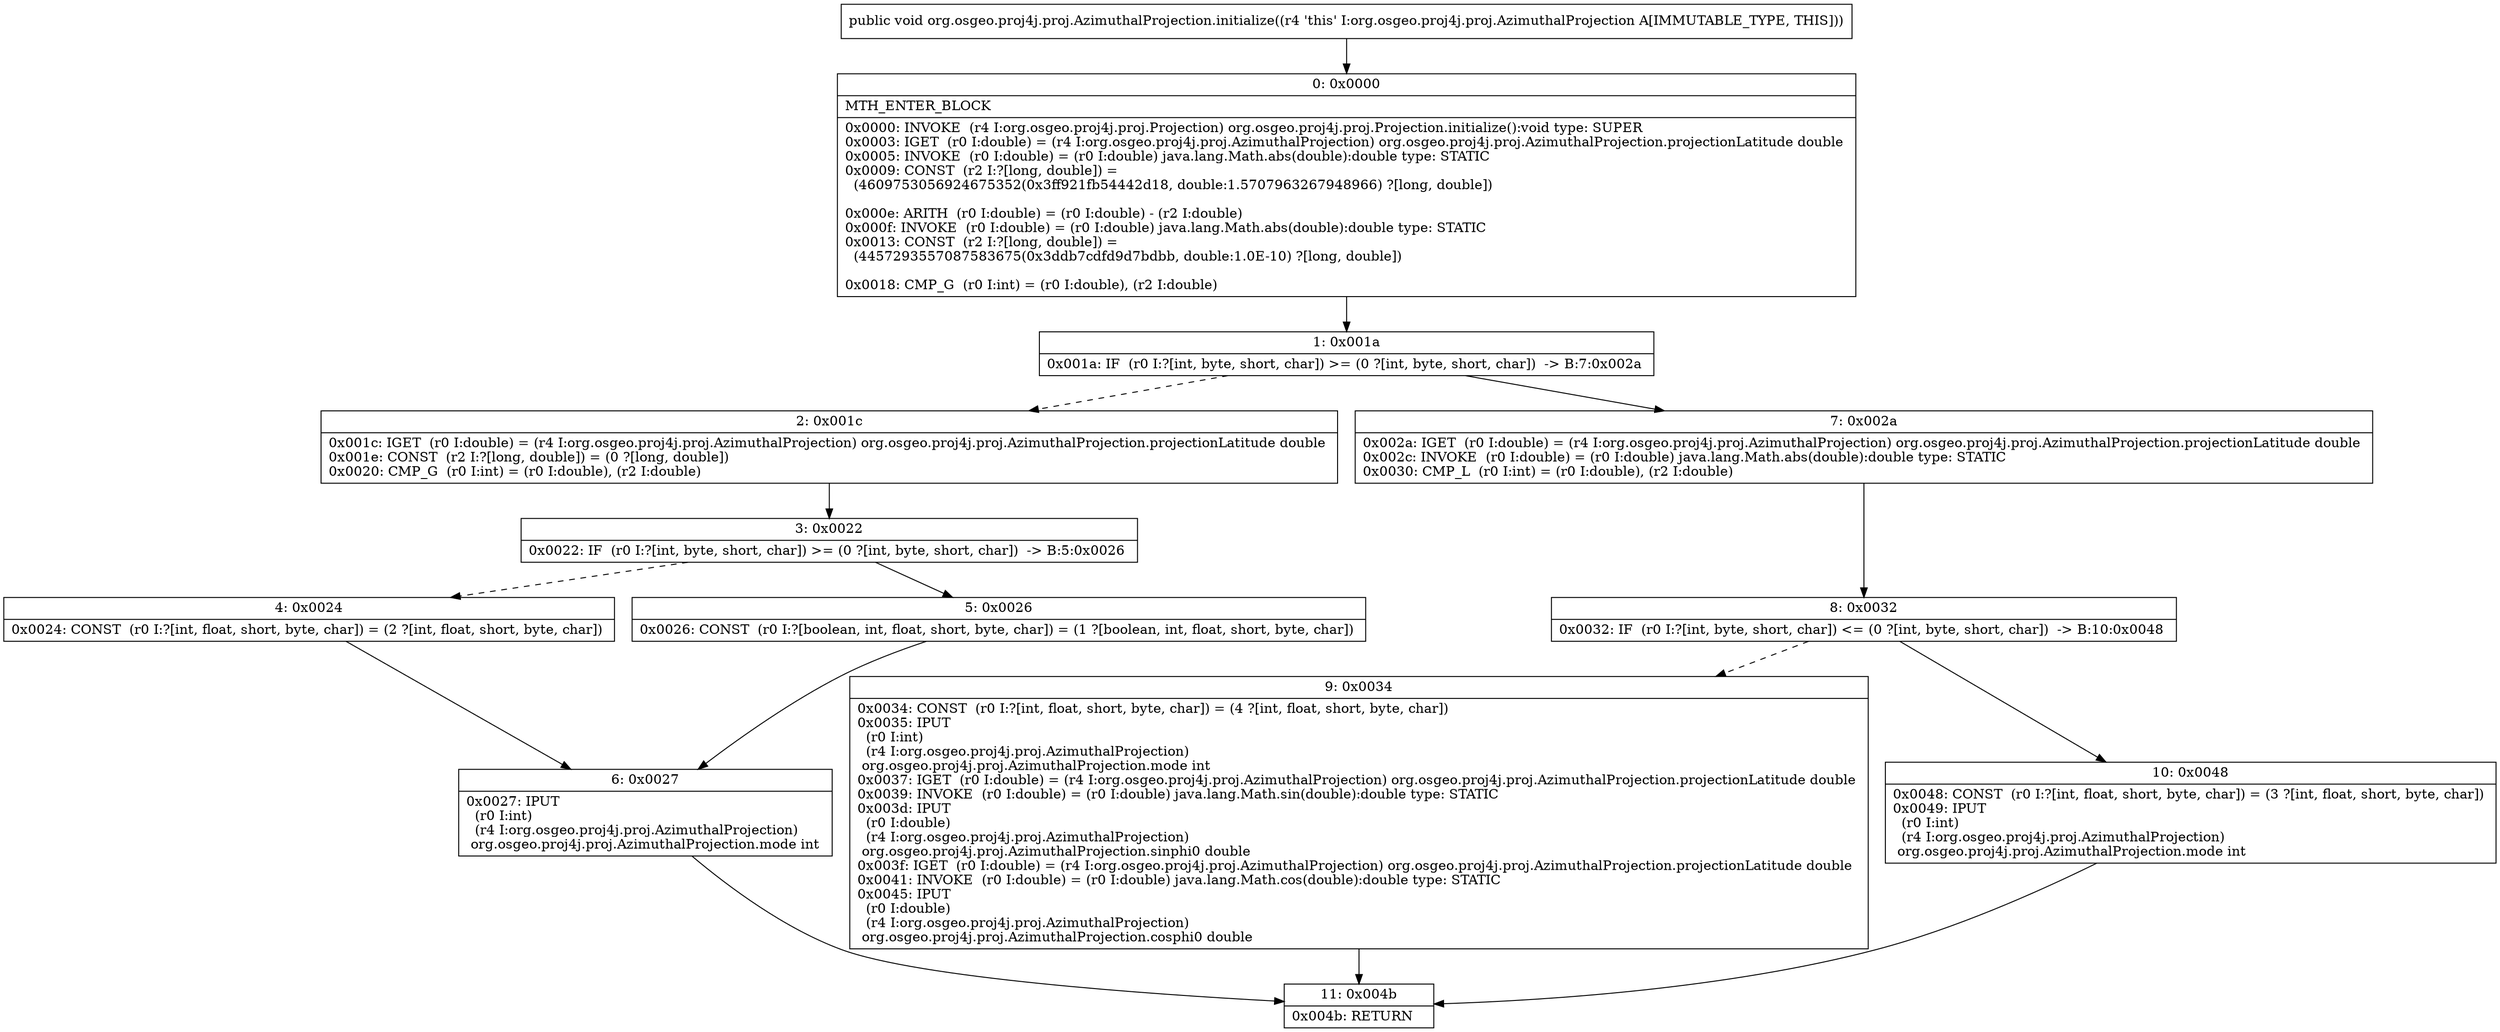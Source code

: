 digraph "CFG fororg.osgeo.proj4j.proj.AzimuthalProjection.initialize()V" {
Node_0 [shape=record,label="{0\:\ 0x0000|MTH_ENTER_BLOCK\l|0x0000: INVOKE  (r4 I:org.osgeo.proj4j.proj.Projection) org.osgeo.proj4j.proj.Projection.initialize():void type: SUPER \l0x0003: IGET  (r0 I:double) = (r4 I:org.osgeo.proj4j.proj.AzimuthalProjection) org.osgeo.proj4j.proj.AzimuthalProjection.projectionLatitude double \l0x0005: INVOKE  (r0 I:double) = (r0 I:double) java.lang.Math.abs(double):double type: STATIC \l0x0009: CONST  (r2 I:?[long, double]) = \l  (4609753056924675352(0x3ff921fb54442d18, double:1.5707963267948966) ?[long, double])\l \l0x000e: ARITH  (r0 I:double) = (r0 I:double) \- (r2 I:double) \l0x000f: INVOKE  (r0 I:double) = (r0 I:double) java.lang.Math.abs(double):double type: STATIC \l0x0013: CONST  (r2 I:?[long, double]) = \l  (4457293557087583675(0x3ddb7cdfd9d7bdbb, double:1.0E\-10) ?[long, double])\l \l0x0018: CMP_G  (r0 I:int) = (r0 I:double), (r2 I:double) \l}"];
Node_1 [shape=record,label="{1\:\ 0x001a|0x001a: IF  (r0 I:?[int, byte, short, char]) \>= (0 ?[int, byte, short, char])  \-\> B:7:0x002a \l}"];
Node_2 [shape=record,label="{2\:\ 0x001c|0x001c: IGET  (r0 I:double) = (r4 I:org.osgeo.proj4j.proj.AzimuthalProjection) org.osgeo.proj4j.proj.AzimuthalProjection.projectionLatitude double \l0x001e: CONST  (r2 I:?[long, double]) = (0 ?[long, double]) \l0x0020: CMP_G  (r0 I:int) = (r0 I:double), (r2 I:double) \l}"];
Node_3 [shape=record,label="{3\:\ 0x0022|0x0022: IF  (r0 I:?[int, byte, short, char]) \>= (0 ?[int, byte, short, char])  \-\> B:5:0x0026 \l}"];
Node_4 [shape=record,label="{4\:\ 0x0024|0x0024: CONST  (r0 I:?[int, float, short, byte, char]) = (2 ?[int, float, short, byte, char]) \l}"];
Node_5 [shape=record,label="{5\:\ 0x0026|0x0026: CONST  (r0 I:?[boolean, int, float, short, byte, char]) = (1 ?[boolean, int, float, short, byte, char]) \l}"];
Node_6 [shape=record,label="{6\:\ 0x0027|0x0027: IPUT  \l  (r0 I:int)\l  (r4 I:org.osgeo.proj4j.proj.AzimuthalProjection)\l org.osgeo.proj4j.proj.AzimuthalProjection.mode int \l}"];
Node_7 [shape=record,label="{7\:\ 0x002a|0x002a: IGET  (r0 I:double) = (r4 I:org.osgeo.proj4j.proj.AzimuthalProjection) org.osgeo.proj4j.proj.AzimuthalProjection.projectionLatitude double \l0x002c: INVOKE  (r0 I:double) = (r0 I:double) java.lang.Math.abs(double):double type: STATIC \l0x0030: CMP_L  (r0 I:int) = (r0 I:double), (r2 I:double) \l}"];
Node_8 [shape=record,label="{8\:\ 0x0032|0x0032: IF  (r0 I:?[int, byte, short, char]) \<= (0 ?[int, byte, short, char])  \-\> B:10:0x0048 \l}"];
Node_9 [shape=record,label="{9\:\ 0x0034|0x0034: CONST  (r0 I:?[int, float, short, byte, char]) = (4 ?[int, float, short, byte, char]) \l0x0035: IPUT  \l  (r0 I:int)\l  (r4 I:org.osgeo.proj4j.proj.AzimuthalProjection)\l org.osgeo.proj4j.proj.AzimuthalProjection.mode int \l0x0037: IGET  (r0 I:double) = (r4 I:org.osgeo.proj4j.proj.AzimuthalProjection) org.osgeo.proj4j.proj.AzimuthalProjection.projectionLatitude double \l0x0039: INVOKE  (r0 I:double) = (r0 I:double) java.lang.Math.sin(double):double type: STATIC \l0x003d: IPUT  \l  (r0 I:double)\l  (r4 I:org.osgeo.proj4j.proj.AzimuthalProjection)\l org.osgeo.proj4j.proj.AzimuthalProjection.sinphi0 double \l0x003f: IGET  (r0 I:double) = (r4 I:org.osgeo.proj4j.proj.AzimuthalProjection) org.osgeo.proj4j.proj.AzimuthalProjection.projectionLatitude double \l0x0041: INVOKE  (r0 I:double) = (r0 I:double) java.lang.Math.cos(double):double type: STATIC \l0x0045: IPUT  \l  (r0 I:double)\l  (r4 I:org.osgeo.proj4j.proj.AzimuthalProjection)\l org.osgeo.proj4j.proj.AzimuthalProjection.cosphi0 double \l}"];
Node_10 [shape=record,label="{10\:\ 0x0048|0x0048: CONST  (r0 I:?[int, float, short, byte, char]) = (3 ?[int, float, short, byte, char]) \l0x0049: IPUT  \l  (r0 I:int)\l  (r4 I:org.osgeo.proj4j.proj.AzimuthalProjection)\l org.osgeo.proj4j.proj.AzimuthalProjection.mode int \l}"];
Node_11 [shape=record,label="{11\:\ 0x004b|0x004b: RETURN   \l}"];
MethodNode[shape=record,label="{public void org.osgeo.proj4j.proj.AzimuthalProjection.initialize((r4 'this' I:org.osgeo.proj4j.proj.AzimuthalProjection A[IMMUTABLE_TYPE, THIS])) }"];
MethodNode -> Node_0;
Node_0 -> Node_1;
Node_1 -> Node_2[style=dashed];
Node_1 -> Node_7;
Node_2 -> Node_3;
Node_3 -> Node_4[style=dashed];
Node_3 -> Node_5;
Node_4 -> Node_6;
Node_5 -> Node_6;
Node_6 -> Node_11;
Node_7 -> Node_8;
Node_8 -> Node_9[style=dashed];
Node_8 -> Node_10;
Node_9 -> Node_11;
Node_10 -> Node_11;
}

